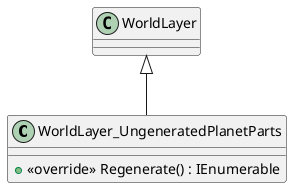 @startuml
class WorldLayer_UngeneratedPlanetParts {
    + <<override>> Regenerate() : IEnumerable
}
WorldLayer <|-- WorldLayer_UngeneratedPlanetParts
@enduml
